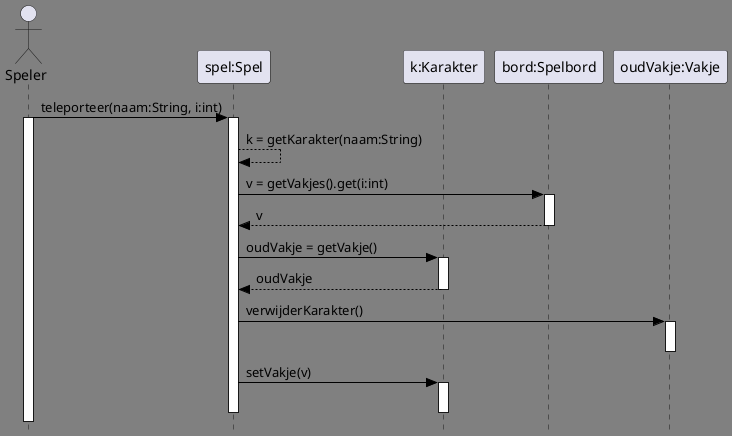 @startuml sequence diagram van teleporteer methode
'https://plantuml.com/sequence-diagram
skinparam style strictuml
skinparam class {
BackgroundColor LightGrey
ArrowColor Black
BorderColor Black
BackgroundColor<<Foo>> DarkGrey
}

skinparam backgroundcolor Gray
skinparam stereotypeCBackgroundColor YellowGreen

actor Speler
participant Spel as "spel:Spel"
participant Bob as "k:Karakter"
participant Bord as "bord:Spelbord"
participant oudVakje as "oudVakje:Vakje"

Speler -> Spel ++: teleporteer(naam:String, i:int)
activate Speler
Spel --> Spel: k = getKarakter(naam:String)
Spel -> Bord ++: v = getVakjes().get(i:int)
return v
deactivate Bord
Spel -> Bob ++: oudVakje = getVakje()
return oudVakje
deactivate Bob
Spel -> oudVakje ++: verwijderKarakter()
deactivate oudVakje
Spel -> Bob ++: setVakje(v)
deactivate oudVakje
deactivate Bob
deactivate Spel

@enduml